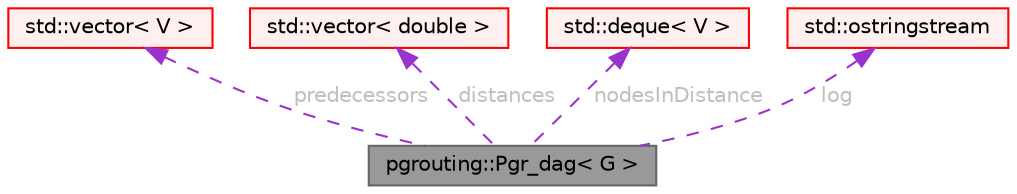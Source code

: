 digraph "pgrouting::Pgr_dag&lt; G &gt;"
{
 // LATEX_PDF_SIZE
  bgcolor="transparent";
  edge [fontname=Helvetica,fontsize=10,labelfontname=Helvetica,labelfontsize=10];
  node [fontname=Helvetica,fontsize=10,shape=box,height=0.2,width=0.4];
  Node1 [id="Node000001",label="pgrouting::Pgr_dag\< G \>",height=0.2,width=0.4,color="gray40", fillcolor="grey60", style="filled", fontcolor="black",tooltip=" "];
  Node2 -> Node1 [id="edge1_Node000001_Node000002",dir="back",color="darkorchid3",style="dashed",tooltip=" ",label=" predecessors",fontcolor="grey" ];
  Node2 [id="Node000002",label="std::vector\< V \>",height=0.2,width=0.4,color="red", fillcolor="#FFF0F0", style="filled",tooltip=" "];
  Node5 -> Node1 [id="edge2_Node000001_Node000005",dir="back",color="darkorchid3",style="dashed",tooltip=" ",label=" distances",fontcolor="grey" ];
  Node5 [id="Node000005",label="std::vector\< double \>",height=0.2,width=0.4,color="red", fillcolor="#FFF0F0", style="filled",tooltip=" "];
  Node6 -> Node1 [id="edge3_Node000001_Node000006",dir="back",color="darkorchid3",style="dashed",tooltip=" ",label=" nodesInDistance",fontcolor="grey" ];
  Node6 [id="Node000006",label="std::deque\< V \>",height=0.2,width=0.4,color="red", fillcolor="#FFF0F0", style="filled",tooltip=" "];
  Node8 -> Node1 [id="edge4_Node000001_Node000008",dir="back",color="darkorchid3",style="dashed",tooltip=" ",label=" log",fontcolor="grey" ];
  Node8 [id="Node000008",label="std::ostringstream",height=0.2,width=0.4,color="red", fillcolor="#FFF0F0", style="filled",tooltip=" "];
}

